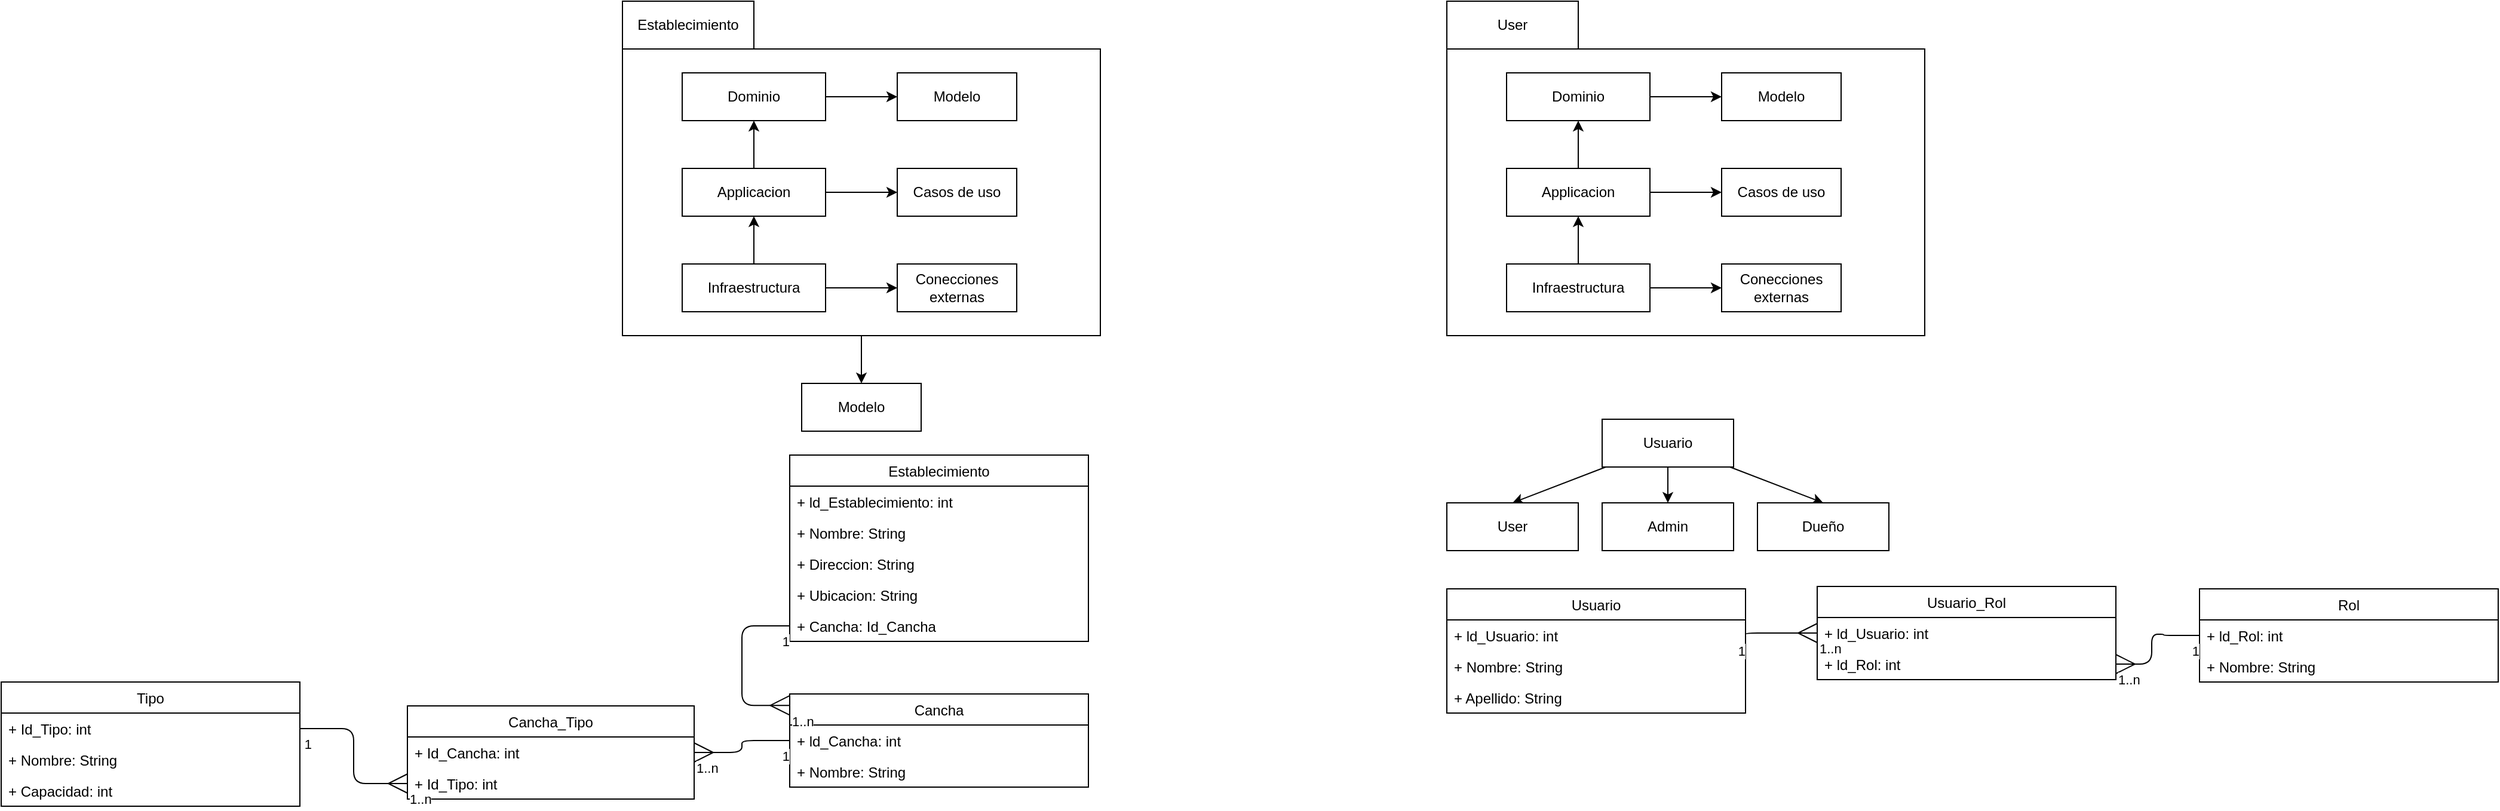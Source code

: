 <mxfile>
    <diagram id="y4Zvgg1hHLnX4FAGKyVT" name="Page-1">
        <mxGraphModel dx="1337" dy="135" grid="1" gridSize="10" guides="1" tooltips="1" connect="1" arrows="1" fold="1" page="1" pageScale="1" pageWidth="1100" pageHeight="850" background="none" math="0" shadow="0">
            <root>
                <mxCell id="0"/>
                <mxCell id="1" parent="0"/>
                <mxCell id="26" value="" style="rounded=0;whiteSpace=wrap;html=1;" vertex="1" parent="1">
                    <mxGeometry x="170" y="90" width="400" height="240" as="geometry"/>
                </mxCell>
                <mxCell id="8" style="edgeStyle=none;html=1;entryX=0.5;entryY=0;entryDx=0;entryDy=0;" edge="1" parent="1" source="6" target="7">
                    <mxGeometry relative="1" as="geometry"/>
                </mxCell>
                <mxCell id="11" value="" style="edgeStyle=none;html=1;" edge="1" parent="1" source="6" target="9">
                    <mxGeometry relative="1" as="geometry"/>
                </mxCell>
                <mxCell id="12" style="edgeStyle=none;html=1;entryX=0.5;entryY=0;entryDx=0;entryDy=0;" edge="1" parent="1" source="6" target="10">
                    <mxGeometry relative="1" as="geometry"/>
                </mxCell>
                <mxCell id="6" value="Usuario" style="rounded=0;whiteSpace=wrap;html=1;" vertex="1" parent="1">
                    <mxGeometry x="300" y="400" width="110" height="40" as="geometry"/>
                </mxCell>
                <mxCell id="7" value="User" style="rounded=0;whiteSpace=wrap;html=1;" vertex="1" parent="1">
                    <mxGeometry x="170" y="470" width="110" height="40" as="geometry"/>
                </mxCell>
                <mxCell id="9" value="Admin" style="rounded=0;whiteSpace=wrap;html=1;" vertex="1" parent="1">
                    <mxGeometry x="300" y="470" width="110" height="40" as="geometry"/>
                </mxCell>
                <mxCell id="10" value="Dueño" style="rounded=0;whiteSpace=wrap;html=1;" vertex="1" parent="1">
                    <mxGeometry x="430" y="470" width="110" height="40" as="geometry"/>
                </mxCell>
                <mxCell id="17" value="" style="edgeStyle=none;html=1;" edge="1" parent="1" source="13" target="16">
                    <mxGeometry relative="1" as="geometry"/>
                </mxCell>
                <mxCell id="13" value="Dominio" style="rounded=0;whiteSpace=wrap;html=1;" vertex="1" parent="1">
                    <mxGeometry x="220" y="110" width="120" height="40" as="geometry"/>
                </mxCell>
                <mxCell id="19" value="" style="edgeStyle=none;html=1;" edge="1" parent="1" source="14" target="18">
                    <mxGeometry relative="1" as="geometry"/>
                </mxCell>
                <mxCell id="22" style="edgeStyle=none;html=1;entryX=0.5;entryY=1;entryDx=0;entryDy=0;" edge="1" parent="1" source="14" target="13">
                    <mxGeometry relative="1" as="geometry"/>
                </mxCell>
                <mxCell id="14" value="Applicacion&lt;span style=&quot;color: rgba(0, 0, 0, 0); font-family: monospace; font-size: 0px; text-align: start;&quot;&gt;%3CmxGraphModel%3E%3Croot%3E%3CmxCell%20id%3D%220%22%2F%3E%3CmxCell%20id%3D%221%22%20parent%3D%220%22%2F%3E%3CmxCell%20id%3D%222%22%20value%3D%22Dominio%22%20style%3D%22rounded%3D0%3BwhiteSpace%3Dwrap%3Bhtml%3D1%3B%22%20vertex%3D%221%22%20parent%3D%221%22%3E%3CmxGeometry%20x%3D%22330%22%20y%3D%22400%22%20width%3D%22120%22%20height%3D%2240%22%20as%3D%22geometry%22%2F%3E%3C%2FmxCell%3E%3C%2Froot%3E%3C%2FmxGraphModel%3E&lt;/span&gt;" style="rounded=0;whiteSpace=wrap;html=1;" vertex="1" parent="1">
                    <mxGeometry x="220" y="190" width="120" height="40" as="geometry"/>
                </mxCell>
                <mxCell id="21" value="" style="edgeStyle=none;html=1;" edge="1" parent="1" source="15" target="20">
                    <mxGeometry relative="1" as="geometry"/>
                </mxCell>
                <mxCell id="23" style="edgeStyle=none;html=1;entryX=0.5;entryY=1;entryDx=0;entryDy=0;" edge="1" parent="1" source="15" target="14">
                    <mxGeometry relative="1" as="geometry"/>
                </mxCell>
                <mxCell id="15" value="Infraestructura" style="rounded=0;whiteSpace=wrap;html=1;" vertex="1" parent="1">
                    <mxGeometry x="220" y="270" width="120" height="40" as="geometry"/>
                </mxCell>
                <mxCell id="16" value="Modelo" style="rounded=0;whiteSpace=wrap;html=1;" vertex="1" parent="1">
                    <mxGeometry x="400" y="110" width="100" height="40" as="geometry"/>
                </mxCell>
                <mxCell id="18" value="Casos de uso" style="whiteSpace=wrap;html=1;rounded=0;" vertex="1" parent="1">
                    <mxGeometry x="400" y="190" width="100" height="40" as="geometry"/>
                </mxCell>
                <mxCell id="20" value="Conecciones externas" style="whiteSpace=wrap;html=1;rounded=0;" vertex="1" parent="1">
                    <mxGeometry x="400" y="270" width="100" height="40" as="geometry"/>
                </mxCell>
                <mxCell id="24" value="User" style="rounded=0;whiteSpace=wrap;html=1;" vertex="1" parent="1">
                    <mxGeometry x="170" y="50" width="110" height="40" as="geometry"/>
                </mxCell>
                <mxCell id="43" value="" style="edgeStyle=none;html=1;" edge="1" parent="1" source="27" target="41">
                    <mxGeometry relative="1" as="geometry"/>
                </mxCell>
                <mxCell id="27" value="" style="rounded=0;whiteSpace=wrap;html=1;" vertex="1" parent="1">
                    <mxGeometry x="-520" y="90" width="400" height="240" as="geometry"/>
                </mxCell>
                <mxCell id="28" value="" style="edgeStyle=none;html=1;" edge="1" parent="1" source="29" target="36">
                    <mxGeometry relative="1" as="geometry"/>
                </mxCell>
                <mxCell id="29" value="Dominio" style="rounded=0;whiteSpace=wrap;html=1;" vertex="1" parent="1">
                    <mxGeometry x="-470" y="110" width="120" height="40" as="geometry"/>
                </mxCell>
                <mxCell id="30" value="" style="edgeStyle=none;html=1;" edge="1" parent="1" source="32" target="37">
                    <mxGeometry relative="1" as="geometry"/>
                </mxCell>
                <mxCell id="31" style="edgeStyle=none;html=1;entryX=0.5;entryY=1;entryDx=0;entryDy=0;" edge="1" parent="1" source="32" target="29">
                    <mxGeometry relative="1" as="geometry"/>
                </mxCell>
                <mxCell id="32" value="Applicacion&lt;span style=&quot;color: rgba(0, 0, 0, 0); font-family: monospace; font-size: 0px; text-align: start;&quot;&gt;%3CmxGraphModel%3E%3Croot%3E%3CmxCell%20id%3D%220%22%2F%3E%3CmxCell%20id%3D%221%22%20parent%3D%220%22%2F%3E%3CmxCell%20id%3D%222%22%20value%3D%22Dominio%22%20style%3D%22rounded%3D0%3BwhiteSpace%3Dwrap%3Bhtml%3D1%3B%22%20vertex%3D%221%22%20parent%3D%221%22%3E%3CmxGeometry%20x%3D%22330%22%20y%3D%22400%22%20width%3D%22120%22%20height%3D%2240%22%20as%3D%22geometry%22%2F%3E%3C%2FmxCell%3E%3C%2Froot%3E%3C%2FmxGraphModel%3E&lt;/span&gt;" style="rounded=0;whiteSpace=wrap;html=1;" vertex="1" parent="1">
                    <mxGeometry x="-470" y="190" width="120" height="40" as="geometry"/>
                </mxCell>
                <mxCell id="33" value="" style="edgeStyle=none;html=1;" edge="1" parent="1" source="35" target="38">
                    <mxGeometry relative="1" as="geometry"/>
                </mxCell>
                <mxCell id="34" style="edgeStyle=none;html=1;entryX=0.5;entryY=1;entryDx=0;entryDy=0;" edge="1" parent="1" source="35" target="32">
                    <mxGeometry relative="1" as="geometry"/>
                </mxCell>
                <mxCell id="35" value="Infraestructura" style="rounded=0;whiteSpace=wrap;html=1;" vertex="1" parent="1">
                    <mxGeometry x="-470" y="270" width="120" height="40" as="geometry"/>
                </mxCell>
                <mxCell id="36" value="Modelo" style="rounded=0;whiteSpace=wrap;html=1;" vertex="1" parent="1">
                    <mxGeometry x="-290" y="110" width="100" height="40" as="geometry"/>
                </mxCell>
                <mxCell id="37" value="Casos de uso" style="whiteSpace=wrap;html=1;rounded=0;" vertex="1" parent="1">
                    <mxGeometry x="-290" y="190" width="100" height="40" as="geometry"/>
                </mxCell>
                <mxCell id="38" value="Conecciones externas" style="whiteSpace=wrap;html=1;rounded=0;" vertex="1" parent="1">
                    <mxGeometry x="-290" y="270" width="100" height="40" as="geometry"/>
                </mxCell>
                <mxCell id="39" value="Establecimiento" style="rounded=0;whiteSpace=wrap;html=1;" vertex="1" parent="1">
                    <mxGeometry x="-520" y="50" width="110" height="40" as="geometry"/>
                </mxCell>
                <mxCell id="41" value="Modelo" style="rounded=0;whiteSpace=wrap;html=1;" vertex="1" parent="1">
                    <mxGeometry x="-370" y="370" width="100" height="40" as="geometry"/>
                </mxCell>
                <mxCell id="53" value="Establecimiento" style="swimlane;fontStyle=0;childLayout=stackLayout;horizontal=1;startSize=26;fillColor=none;horizontalStack=0;resizeParent=1;resizeParentMax=0;resizeLast=0;collapsible=1;marginBottom=0;" vertex="1" parent="1">
                    <mxGeometry x="-380" y="430" width="250" height="156" as="geometry">
                        <mxRectangle x="-330" y="446" width="100" height="30" as="alternateBounds"/>
                    </mxGeometry>
                </mxCell>
                <mxCell id="54" value="+ ld_Establecimiento: int" style="text;strokeColor=none;fillColor=none;align=left;verticalAlign=top;spacingLeft=4;spacingRight=4;overflow=hidden;rotatable=0;points=[[0,0.5],[1,0.5]];portConstraint=eastwest;" vertex="1" parent="53">
                    <mxGeometry y="26" width="250" height="26" as="geometry"/>
                </mxCell>
                <mxCell id="55" value="+ Nombre: String" style="text;strokeColor=none;fillColor=none;align=left;verticalAlign=top;spacingLeft=4;spacingRight=4;overflow=hidden;rotatable=0;points=[[0,0.5],[1,0.5]];portConstraint=eastwest;" vertex="1" parent="53">
                    <mxGeometry y="52" width="250" height="26" as="geometry"/>
                </mxCell>
                <mxCell id="56" value="+ Direccion: String" style="text;strokeColor=none;fillColor=none;align=left;verticalAlign=top;spacingLeft=4;spacingRight=4;overflow=hidden;rotatable=0;points=[[0,0.5],[1,0.5]];portConstraint=eastwest;" vertex="1" parent="53">
                    <mxGeometry y="78" width="250" height="26" as="geometry"/>
                </mxCell>
                <mxCell id="59" value="+ Ubicacion: String" style="text;strokeColor=none;fillColor=none;align=left;verticalAlign=top;spacingLeft=4;spacingRight=4;overflow=hidden;rotatable=0;points=[[0,0.5],[1,0.5]];portConstraint=eastwest;" vertex="1" parent="53">
                    <mxGeometry y="104" width="250" height="26" as="geometry"/>
                </mxCell>
                <mxCell id="60" value="+ Cancha: Id_Cancha" style="text;strokeColor=none;fillColor=none;align=left;verticalAlign=top;spacingLeft=4;spacingRight=4;overflow=hidden;rotatable=0;points=[[0,0.5],[1,0.5]];portConstraint=eastwest;" vertex="1" parent="53">
                    <mxGeometry y="130" width="250" height="26" as="geometry"/>
                </mxCell>
                <mxCell id="61" value="Cancha" style="swimlane;fontStyle=0;childLayout=stackLayout;horizontal=1;startSize=26;fillColor=none;horizontalStack=0;resizeParent=1;resizeParentMax=0;resizeLast=0;collapsible=1;marginBottom=0;" vertex="1" parent="1">
                    <mxGeometry x="-380" y="630" width="250" height="78" as="geometry">
                        <mxRectangle x="-330" y="446" width="100" height="30" as="alternateBounds"/>
                    </mxGeometry>
                </mxCell>
                <mxCell id="62" value="+ ld_Cancha: int" style="text;strokeColor=none;fillColor=none;align=left;verticalAlign=top;spacingLeft=4;spacingRight=4;overflow=hidden;rotatable=0;points=[[0,0.5],[1,0.5]];portConstraint=eastwest;" vertex="1" parent="61">
                    <mxGeometry y="26" width="250" height="26" as="geometry"/>
                </mxCell>
                <mxCell id="64" value="+ Nombre: String" style="text;strokeColor=none;fillColor=none;align=left;verticalAlign=top;spacingLeft=4;spacingRight=4;overflow=hidden;rotatable=0;points=[[0,0.5],[1,0.5]];portConstraint=eastwest;" vertex="1" parent="61">
                    <mxGeometry y="52" width="250" height="26" as="geometry"/>
                </mxCell>
                <mxCell id="68" value="Tipo" style="swimlane;fontStyle=0;childLayout=stackLayout;horizontal=1;startSize=26;fillColor=none;horizontalStack=0;resizeParent=1;resizeParentMax=0;resizeLast=0;collapsible=1;marginBottom=0;" vertex="1" parent="1">
                    <mxGeometry x="-1040" y="620" width="250" height="104" as="geometry">
                        <mxRectangle x="-330" y="446" width="100" height="30" as="alternateBounds"/>
                    </mxGeometry>
                </mxCell>
                <mxCell id="69" value="+ Id_Tipo: int" style="text;strokeColor=none;fillColor=none;align=left;verticalAlign=top;spacingLeft=4;spacingRight=4;overflow=hidden;rotatable=0;points=[[0,0.5],[1,0.5]];portConstraint=eastwest;" vertex="1" parent="68">
                    <mxGeometry y="26" width="250" height="26" as="geometry"/>
                </mxCell>
                <mxCell id="70" value="+ Nombre: String" style="text;strokeColor=none;fillColor=none;align=left;verticalAlign=top;spacingLeft=4;spacingRight=4;overflow=hidden;rotatable=0;points=[[0,0.5],[1,0.5]];portConstraint=eastwest;" vertex="1" parent="68">
                    <mxGeometry y="52" width="250" height="26" as="geometry"/>
                </mxCell>
                <mxCell id="92" value="+ Capacidad: int" style="text;strokeColor=none;fillColor=none;align=left;verticalAlign=top;spacingLeft=4;spacingRight=4;overflow=hidden;rotatable=0;points=[[0,0.5],[1,0.5]];portConstraint=eastwest;" vertex="1" parent="68">
                    <mxGeometry y="78" width="250" height="26" as="geometry"/>
                </mxCell>
                <mxCell id="79" value="Cancha_Tipo" style="swimlane;fontStyle=0;childLayout=stackLayout;horizontal=1;startSize=26;fillColor=none;horizontalStack=0;resizeParent=1;resizeParentMax=0;resizeLast=0;collapsible=1;marginBottom=0;" vertex="1" parent="1">
                    <mxGeometry x="-700" y="640" width="240" height="78" as="geometry">
                        <mxRectangle x="-330" y="446" width="100" height="30" as="alternateBounds"/>
                    </mxGeometry>
                </mxCell>
                <mxCell id="80" value="+ Id_Cancha: int" style="text;strokeColor=none;fillColor=none;align=left;verticalAlign=top;spacingLeft=4;spacingRight=4;overflow=hidden;rotatable=0;points=[[0,0.5],[1,0.5]];portConstraint=eastwest;" vertex="1" parent="79">
                    <mxGeometry y="26" width="240" height="26" as="geometry"/>
                </mxCell>
                <mxCell id="82" value="+ Id_Tipo: int" style="text;strokeColor=none;fillColor=none;align=left;verticalAlign=top;spacingLeft=4;spacingRight=4;overflow=hidden;rotatable=0;points=[[0,0.5],[1,0.5]];portConstraint=eastwest;" vertex="1" parent="79">
                    <mxGeometry y="52" width="240" height="26" as="geometry"/>
                </mxCell>
                <mxCell id="86" value="" style="endArrow=none;html=1;endSize=12;startArrow=ERmany;startSize=14;startFill=0;edgeStyle=orthogonalEdgeStyle;endFill=0;entryX=0;entryY=0.5;entryDx=0;entryDy=0;exitX=1;exitY=0.5;exitDx=0;exitDy=0;" edge="1" parent="1" source="80" target="62">
                    <mxGeometry relative="1" as="geometry">
                        <mxPoint x="-470" y="780" as="sourcePoint"/>
                        <mxPoint x="-380" y="721" as="targetPoint"/>
                        <Array as="points">
                            <mxPoint x="-420" y="679"/>
                            <mxPoint x="-420" y="669"/>
                        </Array>
                    </mxGeometry>
                </mxCell>
                <mxCell id="87" value="1..n" style="edgeLabel;resizable=0;html=1;align=left;verticalAlign=top;" connectable="0" vertex="1" parent="86">
                    <mxGeometry x="-1" relative="1" as="geometry"/>
                </mxCell>
                <mxCell id="88" value="1" style="edgeLabel;resizable=0;html=1;align=right;verticalAlign=top;" connectable="0" vertex="1" parent="86">
                    <mxGeometry x="1" relative="1" as="geometry"/>
                </mxCell>
                <mxCell id="89" value="" style="endArrow=none;html=1;endSize=12;startArrow=ERmany;startSize=14;startFill=0;edgeStyle=orthogonalEdgeStyle;endFill=0;entryX=1;entryY=0.5;entryDx=0;entryDy=0;exitX=0;exitY=0.5;exitDx=0;exitDy=0;" edge="1" parent="1" source="82" target="69">
                    <mxGeometry relative="1" as="geometry">
                        <mxPoint x="-770" y="790.0" as="sourcePoint"/>
                        <mxPoint x="-681" y="852.4" as="targetPoint"/>
                    </mxGeometry>
                </mxCell>
                <mxCell id="90" value="1..n" style="edgeLabel;resizable=0;html=1;align=left;verticalAlign=top;" connectable="0" vertex="1" parent="89">
                    <mxGeometry x="-1" relative="1" as="geometry"/>
                </mxCell>
                <mxCell id="91" value="1" style="edgeLabel;resizable=0;html=1;align=right;verticalAlign=top;" connectable="0" vertex="1" parent="89">
                    <mxGeometry x="1" relative="1" as="geometry">
                        <mxPoint x="10" as="offset"/>
                    </mxGeometry>
                </mxCell>
                <mxCell id="93" value="" style="endArrow=none;html=1;endSize=12;startArrow=ERmany;startSize=14;startFill=0;edgeStyle=orthogonalEdgeStyle;endFill=0;exitX=-0.001;exitY=0.123;exitDx=0;exitDy=0;exitPerimeter=0;entryX=0;entryY=0.5;entryDx=0;entryDy=0;" edge="1" parent="1" source="61" target="60">
                    <mxGeometry relative="1" as="geometry">
                        <mxPoint x="-490" y="600" as="sourcePoint"/>
                        <mxPoint x="-430" y="610" as="targetPoint"/>
                        <Array as="points">
                            <mxPoint x="-420" y="640"/>
                            <mxPoint x="-420" y="573"/>
                        </Array>
                    </mxGeometry>
                </mxCell>
                <mxCell id="94" value="1..n" style="edgeLabel;resizable=0;html=1;align=left;verticalAlign=top;" connectable="0" vertex="1" parent="93">
                    <mxGeometry x="-1" relative="1" as="geometry"/>
                </mxCell>
                <mxCell id="95" value="1" style="edgeLabel;resizable=0;html=1;align=right;verticalAlign=top;" connectable="0" vertex="1" parent="93">
                    <mxGeometry x="1" relative="1" as="geometry"/>
                </mxCell>
                <mxCell id="96" value="Usuario" style="swimlane;fontStyle=0;childLayout=stackLayout;horizontal=1;startSize=26;fillColor=none;horizontalStack=0;resizeParent=1;resizeParentMax=0;resizeLast=0;collapsible=1;marginBottom=0;" vertex="1" parent="1">
                    <mxGeometry x="170" y="542" width="250" height="104" as="geometry">
                        <mxRectangle x="-330" y="446" width="100" height="30" as="alternateBounds"/>
                    </mxGeometry>
                </mxCell>
                <mxCell id="97" value="+ ld_Usuario: int" style="text;strokeColor=none;fillColor=none;align=left;verticalAlign=top;spacingLeft=4;spacingRight=4;overflow=hidden;rotatable=0;points=[[0,0.5],[1,0.5]];portConstraint=eastwest;" vertex="1" parent="96">
                    <mxGeometry y="26" width="250" height="26" as="geometry"/>
                </mxCell>
                <mxCell id="98" value="+ Nombre: String" style="text;strokeColor=none;fillColor=none;align=left;verticalAlign=top;spacingLeft=4;spacingRight=4;overflow=hidden;rotatable=0;points=[[0,0.5],[1,0.5]];portConstraint=eastwest;" vertex="1" parent="96">
                    <mxGeometry y="52" width="250" height="26" as="geometry"/>
                </mxCell>
                <mxCell id="102" value="+ Apellido: String" style="text;strokeColor=none;fillColor=none;align=left;verticalAlign=top;spacingLeft=4;spacingRight=4;overflow=hidden;rotatable=0;points=[[0,0.5],[1,0.5]];portConstraint=eastwest;" vertex="1" parent="96">
                    <mxGeometry y="78" width="250" height="26" as="geometry"/>
                </mxCell>
                <mxCell id="99" value="Rol" style="swimlane;fontStyle=0;childLayout=stackLayout;horizontal=1;startSize=26;fillColor=none;horizontalStack=0;resizeParent=1;resizeParentMax=0;resizeLast=0;collapsible=1;marginBottom=0;" vertex="1" parent="1">
                    <mxGeometry x="800" y="542" width="250" height="78" as="geometry">
                        <mxRectangle x="-330" y="446" width="100" height="30" as="alternateBounds"/>
                    </mxGeometry>
                </mxCell>
                <mxCell id="100" value="+ ld_Rol: int" style="text;strokeColor=none;fillColor=none;align=left;verticalAlign=top;spacingLeft=4;spacingRight=4;overflow=hidden;rotatable=0;points=[[0,0.5],[1,0.5]];portConstraint=eastwest;" vertex="1" parent="99">
                    <mxGeometry y="26" width="250" height="26" as="geometry"/>
                </mxCell>
                <mxCell id="101" value="+ Nombre: String" style="text;strokeColor=none;fillColor=none;align=left;verticalAlign=top;spacingLeft=4;spacingRight=4;overflow=hidden;rotatable=0;points=[[0,0.5],[1,0.5]];portConstraint=eastwest;" vertex="1" parent="99">
                    <mxGeometry y="52" width="250" height="26" as="geometry"/>
                </mxCell>
                <mxCell id="103" value="Usuario_Rol" style="swimlane;fontStyle=0;childLayout=stackLayout;horizontal=1;startSize=26;fillColor=none;horizontalStack=0;resizeParent=1;resizeParentMax=0;resizeLast=0;collapsible=1;marginBottom=0;" vertex="1" parent="1">
                    <mxGeometry x="480" y="540" width="250" height="78" as="geometry">
                        <mxRectangle x="-330" y="446" width="100" height="30" as="alternateBounds"/>
                    </mxGeometry>
                </mxCell>
                <mxCell id="104" value="+ ld_Usuario: int" style="text;strokeColor=none;fillColor=none;align=left;verticalAlign=top;spacingLeft=4;spacingRight=4;overflow=hidden;rotatable=0;points=[[0,0.5],[1,0.5]];portConstraint=eastwest;" vertex="1" parent="103">
                    <mxGeometry y="26" width="250" height="26" as="geometry"/>
                </mxCell>
                <mxCell id="105" value="+ ld_Rol: int" style="text;strokeColor=none;fillColor=none;align=left;verticalAlign=top;spacingLeft=4;spacingRight=4;overflow=hidden;rotatable=0;points=[[0,0.5],[1,0.5]];portConstraint=eastwest;" vertex="1" parent="103">
                    <mxGeometry y="52" width="250" height="26" as="geometry"/>
                </mxCell>
                <mxCell id="106" value="" style="endArrow=none;html=1;endSize=12;startArrow=ERmany;startSize=14;startFill=0;edgeStyle=orthogonalEdgeStyle;endFill=0;entryX=1;entryY=0.5;entryDx=0;entryDy=0;exitX=0;exitY=0.5;exitDx=0;exitDy=0;" edge="1" parent="1" source="104" target="97">
                    <mxGeometry relative="1" as="geometry">
                        <mxPoint x="460" y="579" as="sourcePoint"/>
                        <mxPoint x="520" y="675.5" as="targetPoint"/>
                        <Array as="points">
                            <mxPoint x="420" y="579"/>
                        </Array>
                    </mxGeometry>
                </mxCell>
                <mxCell id="107" value="1..n" style="edgeLabel;resizable=0;html=1;align=left;verticalAlign=top;" connectable="0" vertex="1" parent="106">
                    <mxGeometry x="-1" relative="1" as="geometry"/>
                </mxCell>
                <mxCell id="108" value="1" style="edgeLabel;resizable=0;html=1;align=right;verticalAlign=top;" connectable="0" vertex="1" parent="106">
                    <mxGeometry x="1" relative="1" as="geometry"/>
                </mxCell>
                <mxCell id="109" value="" style="endArrow=none;html=1;endSize=12;startArrow=ERmany;startSize=14;startFill=0;edgeStyle=orthogonalEdgeStyle;endFill=0;entryX=0;entryY=0.5;entryDx=0;entryDy=0;exitX=1;exitY=0.5;exitDx=0;exitDy=0;" edge="1" parent="1" source="105" target="100">
                    <mxGeometry relative="1" as="geometry">
                        <mxPoint x="750" y="579" as="sourcePoint"/>
                        <mxPoint x="700" y="724" as="targetPoint"/>
                        <Array as="points">
                            <mxPoint x="760" y="605"/>
                            <mxPoint x="760" y="580"/>
                            <mxPoint x="770" y="580"/>
                            <mxPoint x="770" y="581"/>
                        </Array>
                    </mxGeometry>
                </mxCell>
                <mxCell id="110" value="1..n" style="edgeLabel;resizable=0;html=1;align=left;verticalAlign=top;" connectable="0" vertex="1" parent="109">
                    <mxGeometry x="-1" relative="1" as="geometry"/>
                </mxCell>
                <mxCell id="111" value="1" style="edgeLabel;resizable=0;html=1;align=right;verticalAlign=top;" connectable="0" vertex="1" parent="109">
                    <mxGeometry x="1" relative="1" as="geometry"/>
                </mxCell>
            </root>
        </mxGraphModel>
    </diagram>
</mxfile>